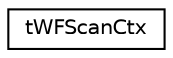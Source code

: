 digraph "Graphical Class Hierarchy"
{
  edge [fontname="Helvetica",fontsize="10",labelfontname="Helvetica",labelfontsize="10"];
  node [fontname="Helvetica",fontsize="10",shape=record];
  rankdir="LR";
  Node1 [label="tWFScanCtx",height=0.2,width=0.4,color="black", fillcolor="white", style="filled",URL="$structt_w_f_scan_ctx.html"];
}
